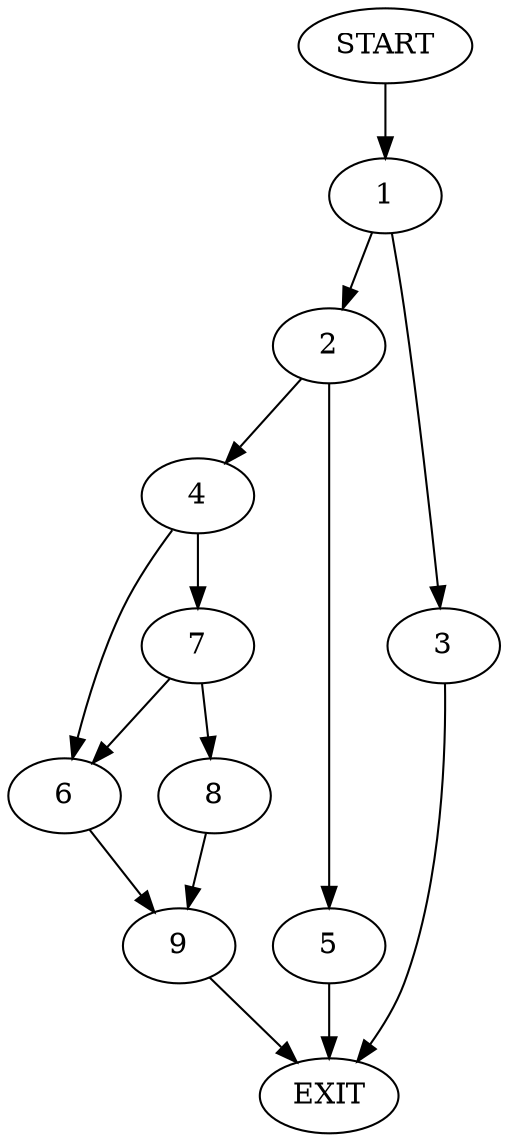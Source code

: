 digraph {
0 [label="START"]
10 [label="EXIT"]
0 -> 1
1 -> 2
1 -> 3
2 -> 4
2 -> 5
3 -> 10
5 -> 10
4 -> 6
4 -> 7
7 -> 6
7 -> 8
6 -> 9
8 -> 9
9 -> 10
}
